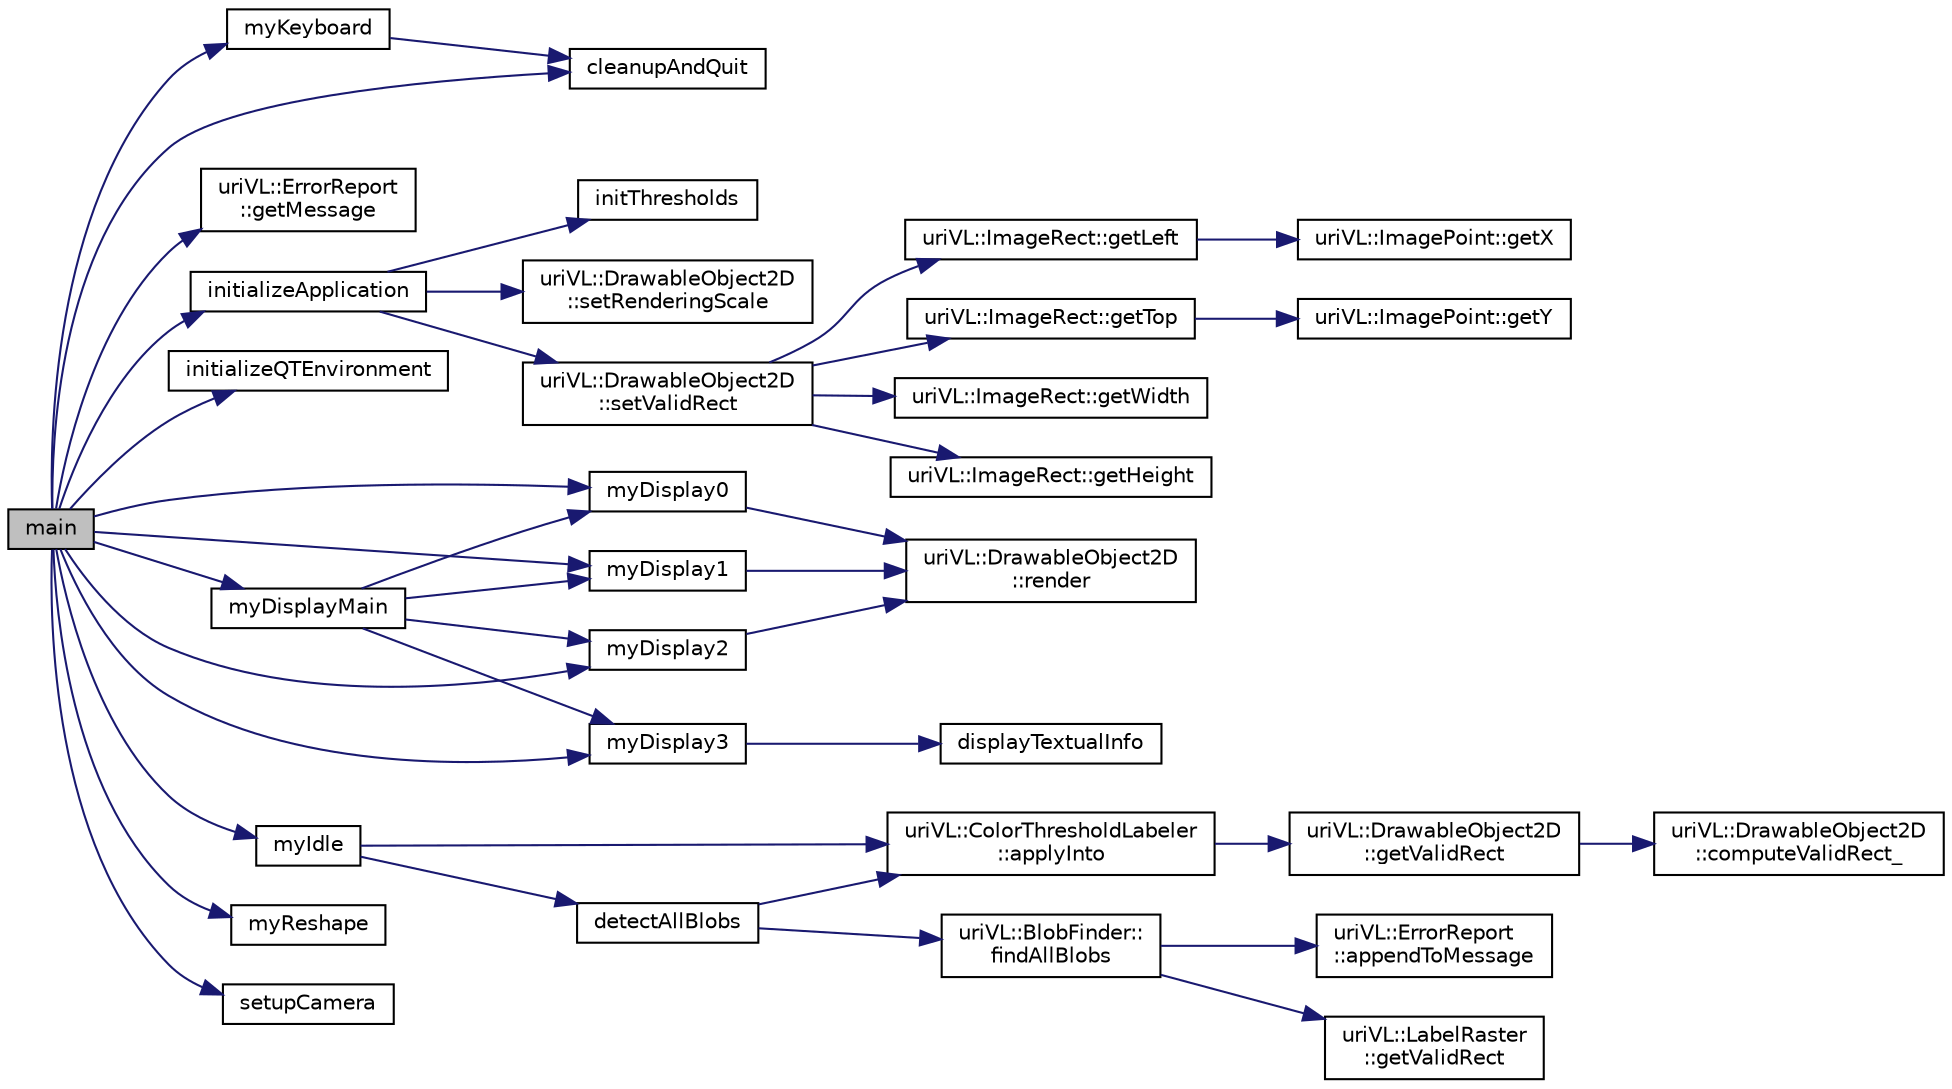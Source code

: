 digraph "main"
{
  edge [fontname="Helvetica",fontsize="10",labelfontname="Helvetica",labelfontsize="10"];
  node [fontname="Helvetica",fontsize="10",shape=record];
  rankdir="LR";
  Node1 [label="main",height=0.2,width=0.4,color="black", fillcolor="grey75", style="filled", fontcolor="black"];
  Node1 -> Node2 [color="midnightblue",fontsize="10",style="solid",fontname="Helvetica"];
  Node2 [label="cleanupAndQuit",height=0.2,width=0.4,color="black", fillcolor="white", style="filled",URL="$main__videoFilling_8cpp.html#ab5774c0c168c63ad4c75e9bf6f09e72b"];
  Node1 -> Node3 [color="midnightblue",fontsize="10",style="solid",fontname="Helvetica"];
  Node3 [label="uriVL::ErrorReport\l::getMessage",height=0.2,width=0.4,color="black", fillcolor="white", style="filled",URL="$classuriVL_1_1ErrorReport.html#ab0e9a629dc8d1342f8c6078e5d5b2a1d",tooltip="When you call this, you&#39;re responsible for delete[]&#39;ing the returned pointer. "];
  Node1 -> Node4 [color="midnightblue",fontsize="10",style="solid",fontname="Helvetica"];
  Node4 [label="initializeApplication",height=0.2,width=0.4,color="black", fillcolor="white", style="filled",URL="$main__videoFilling_8cpp.html#a3d1373464c870b47f73affe85f6e21c0"];
  Node4 -> Node5 [color="midnightblue",fontsize="10",style="solid",fontname="Helvetica"];
  Node5 [label="initThresholds",height=0.2,width=0.4,color="black", fillcolor="white", style="filled",URL="$main__videoFilling_8cpp.html#a0088adf459c1c2a354d6f6444a9a288c"];
  Node4 -> Node6 [color="midnightblue",fontsize="10",style="solid",fontname="Helvetica"];
  Node6 [label="uriVL::DrawableObject2D\l::setRenderingScale",height=0.2,width=0.4,color="black", fillcolor="white", style="filled",URL="$classuriVL_1_1DrawableObject2D.html#acfa7793e58dce0be22f1e2fb93182073",tooltip="Sets a uniform scale at which this object should be rendered. "];
  Node4 -> Node7 [color="midnightblue",fontsize="10",style="solid",fontname="Helvetica"];
  Node7 [label="uriVL::DrawableObject2D\l::setValidRect",height=0.2,width=0.4,color="black", fillcolor="white", style="filled",URL="$classuriVL_1_1DrawableObject2D.html#ac59493b368737b7b52eae441ecdbc95b",tooltip="Sets a new valid data rectangle for the drawable object. "];
  Node7 -> Node8 [color="midnightblue",fontsize="10",style="solid",fontname="Helvetica"];
  Node8 [label="uriVL::ImageRect::getLeft",height=0.2,width=0.4,color="black", fillcolor="white", style="filled",URL="$classuriVL_1_1ImageRect.html#a38bd531df6bd6c4892bca1a690feda13",tooltip="Returns the minimum x coordinate of the rectangle. "];
  Node8 -> Node9 [color="midnightblue",fontsize="10",style="solid",fontname="Helvetica"];
  Node9 [label="uriVL::ImagePoint::getX",height=0.2,width=0.4,color="black", fillcolor="white", style="filled",URL="$classuriVL_1_1ImagePoint.html#a4845eb34e164c8dffd9b366cf61f3f5b",tooltip="Returns the point&#39;s x coordinate. "];
  Node7 -> Node10 [color="midnightblue",fontsize="10",style="solid",fontname="Helvetica"];
  Node10 [label="uriVL::ImageRect::getTop",height=0.2,width=0.4,color="black", fillcolor="white", style="filled",URL="$classuriVL_1_1ImageRect.html#a2715b0a7b291354fd839a95ece0e0aba",tooltip="Returns the minimum y coordinate of the rectangle. "];
  Node10 -> Node11 [color="midnightblue",fontsize="10",style="solid",fontname="Helvetica"];
  Node11 [label="uriVL::ImagePoint::getY",height=0.2,width=0.4,color="black", fillcolor="white", style="filled",URL="$classuriVL_1_1ImagePoint.html#a4edda1ad5b1f3b39db3ac200dfddf016",tooltip="Returns the point&#39;s y coordinate. "];
  Node7 -> Node12 [color="midnightblue",fontsize="10",style="solid",fontname="Helvetica"];
  Node12 [label="uriVL::ImageRect::getWidth",height=0.2,width=0.4,color="black", fillcolor="white", style="filled",URL="$classuriVL_1_1ImageRect.html#a1081dc6f638b33ebf30d0a43d51289ef",tooltip="Returns the width of the rectangle. "];
  Node7 -> Node13 [color="midnightblue",fontsize="10",style="solid",fontname="Helvetica"];
  Node13 [label="uriVL::ImageRect::getHeight",height=0.2,width=0.4,color="black", fillcolor="white", style="filled",URL="$classuriVL_1_1ImageRect.html#aa757d85ab5d5230bc0ca53f5960e14f3",tooltip="Returns the height of the rectangle. "];
  Node1 -> Node14 [color="midnightblue",fontsize="10",style="solid",fontname="Helvetica"];
  Node14 [label="initializeQTEnvironment",height=0.2,width=0.4,color="black", fillcolor="white", style="filled",URL="$main__videoFilling_8cpp.html#a0672b041b5eec1b80073dbb043e6b625"];
  Node1 -> Node15 [color="midnightblue",fontsize="10",style="solid",fontname="Helvetica"];
  Node15 [label="myDisplay0",height=0.2,width=0.4,color="black", fillcolor="white", style="filled",URL="$main__videoFilling_8cpp.html#a203e370232115e0fd93fae4a255d9d7d"];
  Node15 -> Node16 [color="midnightblue",fontsize="10",style="solid",fontname="Helvetica"];
  Node16 [label="uriVL::DrawableObject2D\l::render",height=0.2,width=0.4,color="black", fillcolor="white", style="filled",URL="$classuriVL_1_1DrawableObject2D.html#ac8e503cfade891e7ac2a25467cb7d24a",tooltip="Renders the object at the default depth and (0, 0) location. "];
  Node1 -> Node17 [color="midnightblue",fontsize="10",style="solid",fontname="Helvetica"];
  Node17 [label="myDisplay1",height=0.2,width=0.4,color="black", fillcolor="white", style="filled",URL="$main__videoFilling_8cpp.html#a7af0867a250b60f1375c843341bc40b6"];
  Node17 -> Node16 [color="midnightblue",fontsize="10",style="solid",fontname="Helvetica"];
  Node1 -> Node18 [color="midnightblue",fontsize="10",style="solid",fontname="Helvetica"];
  Node18 [label="myDisplay2",height=0.2,width=0.4,color="black", fillcolor="white", style="filled",URL="$main__videoFilling_8cpp.html#a77634c375a18c94063bc5f225fdd2c6b"];
  Node18 -> Node16 [color="midnightblue",fontsize="10",style="solid",fontname="Helvetica"];
  Node1 -> Node19 [color="midnightblue",fontsize="10",style="solid",fontname="Helvetica"];
  Node19 [label="myDisplay3",height=0.2,width=0.4,color="black", fillcolor="white", style="filled",URL="$main__videoFilling_8cpp.html#aefcbd7b72ee22e422927277f895f0d06"];
  Node19 -> Node20 [color="midnightblue",fontsize="10",style="solid",fontname="Helvetica"];
  Node20 [label="displayTextualInfo",height=0.2,width=0.4,color="black", fillcolor="white", style="filled",URL="$main__videoFilling_8cpp.html#af6dafff6a36e12acb9888238ffb5370a"];
  Node1 -> Node21 [color="midnightblue",fontsize="10",style="solid",fontname="Helvetica"];
  Node21 [label="myDisplayMain",height=0.2,width=0.4,color="black", fillcolor="white", style="filled",URL="$main__videoFilling_8cpp.html#af86ee6d7809b6842c4e285d141d718a7"];
  Node21 -> Node15 [color="midnightblue",fontsize="10",style="solid",fontname="Helvetica"];
  Node21 -> Node17 [color="midnightblue",fontsize="10",style="solid",fontname="Helvetica"];
  Node21 -> Node18 [color="midnightblue",fontsize="10",style="solid",fontname="Helvetica"];
  Node21 -> Node19 [color="midnightblue",fontsize="10",style="solid",fontname="Helvetica"];
  Node1 -> Node22 [color="midnightblue",fontsize="10",style="solid",fontname="Helvetica"];
  Node22 [label="myIdle",height=0.2,width=0.4,color="black", fillcolor="white", style="filled",URL="$main__videoFilling_8cpp.html#a8b6b5874f18eb288af28f2ea8dc37afd"];
  Node22 -> Node23 [color="midnightblue",fontsize="10",style="solid",fontname="Helvetica"];
  Node23 [label="uriVL::ColorThresholdLabeler\l::applyInto",height=0.2,width=0.4,color="black", fillcolor="white", style="filled",URL="$classuriVL_1_1ColorThresholdLabeler.html#a5f65b75faba5f01be9d09363e248de8c",tooltip="Applies this operator to an image, returns the result as a LabelRaster. "];
  Node23 -> Node24 [color="midnightblue",fontsize="10",style="solid",fontname="Helvetica"];
  Node24 [label="uriVL::DrawableObject2D\l::getValidRect",height=0.2,width=0.4,color="black", fillcolor="white", style="filled",URL="$classuriVL_1_1DrawableObject2D.html#ad654c2c5da02b3b20298c3eef4153874",tooltip="Returns the object&#39;s valid data rectangle. "];
  Node24 -> Node25 [color="midnightblue",fontsize="10",style="solid",fontname="Helvetica"];
  Node25 [label="uriVL::DrawableObject2D\l::computeValidRect_",height=0.2,width=0.4,color="black", fillcolor="white", style="filled",URL="$classuriVL_1_1DrawableObject2D.html#a9eb135fd212d80a8fbc3caa7e242d9dd",tooltip="Calculates the object&#39;s valid box. "];
  Node22 -> Node26 [color="midnightblue",fontsize="10",style="solid",fontname="Helvetica"];
  Node26 [label="detectAllBlobs",height=0.2,width=0.4,color="black", fillcolor="white", style="filled",URL="$main__videoFilling_8cpp.html#a7e7d1972d7d427496999e3ea8f293e2c"];
  Node26 -> Node23 [color="midnightblue",fontsize="10",style="solid",fontname="Helvetica"];
  Node26 -> Node27 [color="midnightblue",fontsize="10",style="solid",fontname="Helvetica"];
  Node27 [label="uriVL::BlobFinder::\lfindAllBlobs",height=0.2,width=0.4,color="black", fillcolor="white", style="filled",URL="$classuriVL_1_1BlobFinder.html#a7404aa90e173beb8b83136ba46485db7",tooltip="Detect all the blobs in the input label raster from a list of target indices. "];
  Node27 -> Node28 [color="midnightblue",fontsize="10",style="solid",fontname="Helvetica"];
  Node28 [label="uriVL::LabelRaster\l::getValidRect",height=0.2,width=0.4,color="black", fillcolor="white", style="filled",URL="$classuriVL_1_1LabelRaster.html#af9c034eafd1e2c27e80a4143aa2f22d3",tooltip="Returns the label raster&#39;s valid data rectangle. "];
  Node27 -> Node29 [color="midnightblue",fontsize="10",style="solid",fontname="Helvetica"];
  Node29 [label="uriVL::ErrorReport\l::appendToMessage",height=0.2,width=0.4,color="black", fillcolor="white", style="filled",URL="$classuriVL_1_1ErrorReport.html#a65100d12091947d1df26c38f48058569",tooltip="Appends a string to the error message. "];
  Node1 -> Node30 [color="midnightblue",fontsize="10",style="solid",fontname="Helvetica"];
  Node30 [label="myKeyboard",height=0.2,width=0.4,color="black", fillcolor="white", style="filled",URL="$main__videoFilling_8cpp.html#a2380242ef771b5a0d59cce4a680dc9df"];
  Node30 -> Node2 [color="midnightblue",fontsize="10",style="solid",fontname="Helvetica"];
  Node1 -> Node31 [color="midnightblue",fontsize="10",style="solid",fontname="Helvetica"];
  Node31 [label="myReshape",height=0.2,width=0.4,color="black", fillcolor="white", style="filled",URL="$main__videoFilling_8cpp.html#ae659bda7aa3ae9f52f7fed05f3c900fb"];
  Node1 -> Node32 [color="midnightblue",fontsize="10",style="solid",fontname="Helvetica"];
  Node32 [label="setupCamera",height=0.2,width=0.4,color="black", fillcolor="white", style="filled",URL="$main__videoFilling_8cpp.html#a7e2fded224cb360a372043955fe84a59"];
}
